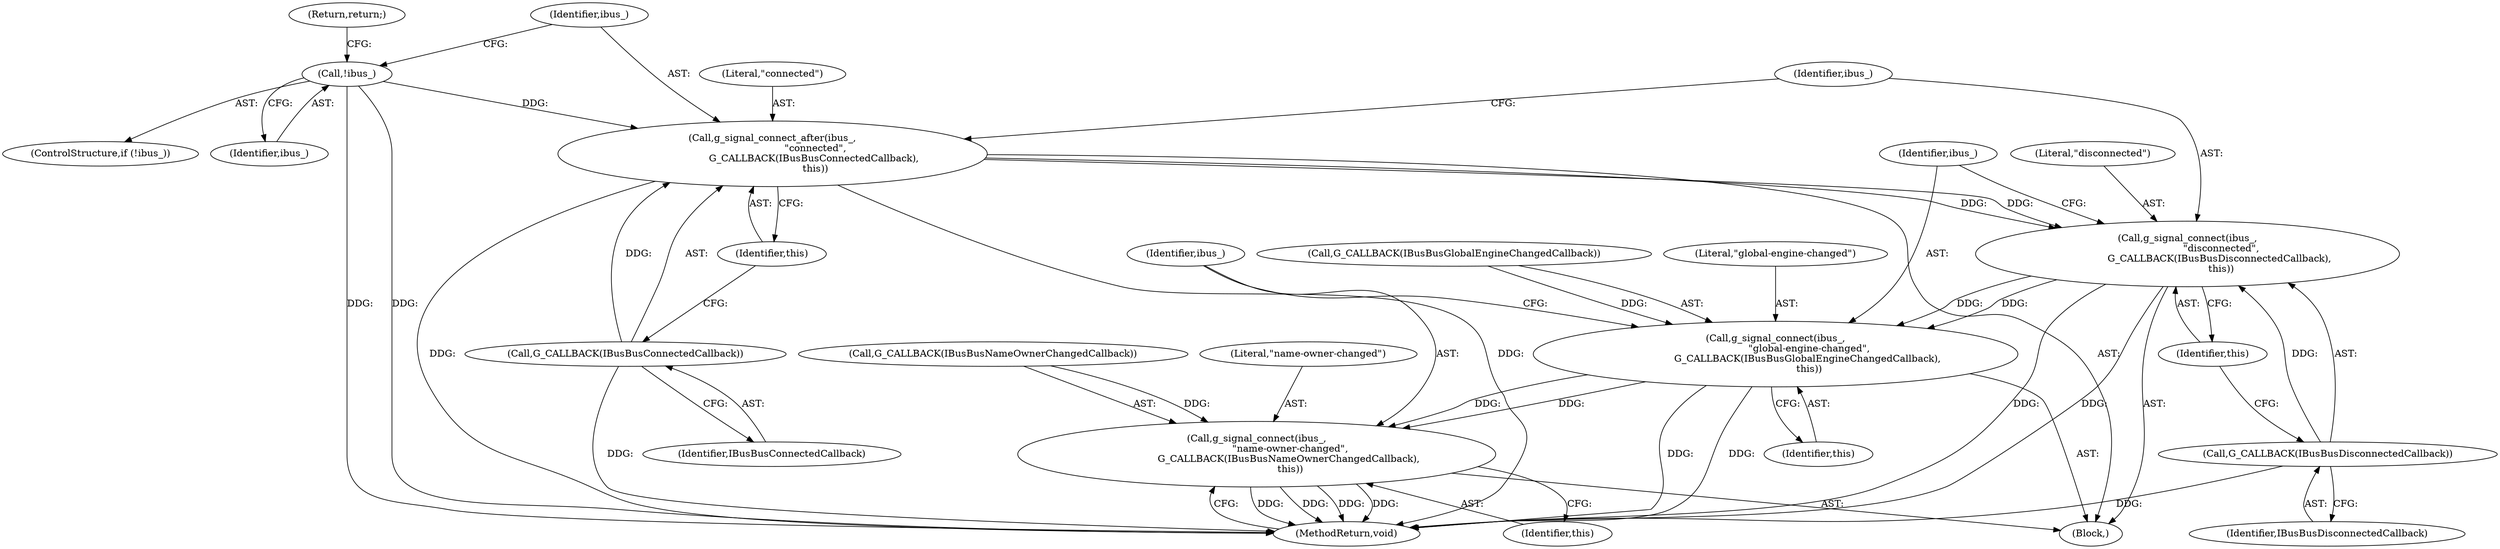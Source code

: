 digraph "1_Chrome_dc7b094a338c6c521f918f478e993f0f74bbea0d_53@API" {
"1000113" [label="(Call,g_signal_connect(ibus_,\n                      \"disconnected\",\n                     G_CALLBACK(IBusBusDisconnectedCallback),\n                      this))"];
"1000107" [label="(Call,g_signal_connect_after(ibus_,\n                            \"connected\",\n                           G_CALLBACK(IBusBusConnectedCallback),\n                            this))"];
"1000103" [label="(Call,!ibus_)"];
"1000110" [label="(Call,G_CALLBACK(IBusBusConnectedCallback))"];
"1000116" [label="(Call,G_CALLBACK(IBusBusDisconnectedCallback))"];
"1000119" [label="(Call,g_signal_connect(ibus_,\n                      \"global-engine-changed\",\n                     G_CALLBACK(IBusBusGlobalEngineChangedCallback),\n                      this))"];
"1000125" [label="(Call,g_signal_connect(ibus_,\n                      \"name-owner-changed\",\n                     G_CALLBACK(IBusBusNameOwnerChangedCallback),\n                      this))"];
"1000101" [label="(Block,)"];
"1000117" [label="(Identifier,IBusBusDisconnectedCallback)"];
"1000119" [label="(Call,g_signal_connect(ibus_,\n                      \"global-engine-changed\",\n                     G_CALLBACK(IBusBusGlobalEngineChangedCallback),\n                      this))"];
"1000110" [label="(Call,G_CALLBACK(IBusBusConnectedCallback))"];
"1000103" [label="(Call,!ibus_)"];
"1000108" [label="(Identifier,ibus_)"];
"1000115" [label="(Literal,\"disconnected\")"];
"1000118" [label="(Identifier,this)"];
"1000113" [label="(Call,g_signal_connect(ibus_,\n                      \"disconnected\",\n                     G_CALLBACK(IBusBusDisconnectedCallback),\n                      this))"];
"1000111" [label="(Identifier,IBusBusConnectedCallback)"];
"1000106" [label="(Return,return;)"];
"1000112" [label="(Identifier,this)"];
"1000131" [label="(MethodReturn,void)"];
"1000107" [label="(Call,g_signal_connect_after(ibus_,\n                            \"connected\",\n                           G_CALLBACK(IBusBusConnectedCallback),\n                            this))"];
"1000104" [label="(Identifier,ibus_)"];
"1000122" [label="(Call,G_CALLBACK(IBusBusGlobalEngineChangedCallback))"];
"1000128" [label="(Call,G_CALLBACK(IBusBusNameOwnerChangedCallback))"];
"1000126" [label="(Identifier,ibus_)"];
"1000102" [label="(ControlStructure,if (!ibus_))"];
"1000125" [label="(Call,g_signal_connect(ibus_,\n                      \"name-owner-changed\",\n                     G_CALLBACK(IBusBusNameOwnerChangedCallback),\n                      this))"];
"1000116" [label="(Call,G_CALLBACK(IBusBusDisconnectedCallback))"];
"1000120" [label="(Identifier,ibus_)"];
"1000127" [label="(Literal,\"name-owner-changed\")"];
"1000114" [label="(Identifier,ibus_)"];
"1000130" [label="(Identifier,this)"];
"1000121" [label="(Literal,\"global-engine-changed\")"];
"1000109" [label="(Literal,\"connected\")"];
"1000124" [label="(Identifier,this)"];
"1000113" -> "1000101"  [label="AST: "];
"1000113" -> "1000118"  [label="CFG: "];
"1000114" -> "1000113"  [label="AST: "];
"1000115" -> "1000113"  [label="AST: "];
"1000116" -> "1000113"  [label="AST: "];
"1000118" -> "1000113"  [label="AST: "];
"1000120" -> "1000113"  [label="CFG: "];
"1000113" -> "1000131"  [label="DDG: "];
"1000113" -> "1000131"  [label="DDG: "];
"1000107" -> "1000113"  [label="DDG: "];
"1000107" -> "1000113"  [label="DDG: "];
"1000116" -> "1000113"  [label="DDG: "];
"1000113" -> "1000119"  [label="DDG: "];
"1000113" -> "1000119"  [label="DDG: "];
"1000107" -> "1000101"  [label="AST: "];
"1000107" -> "1000112"  [label="CFG: "];
"1000108" -> "1000107"  [label="AST: "];
"1000109" -> "1000107"  [label="AST: "];
"1000110" -> "1000107"  [label="AST: "];
"1000112" -> "1000107"  [label="AST: "];
"1000114" -> "1000107"  [label="CFG: "];
"1000107" -> "1000131"  [label="DDG: "];
"1000107" -> "1000131"  [label="DDG: "];
"1000103" -> "1000107"  [label="DDG: "];
"1000110" -> "1000107"  [label="DDG: "];
"1000103" -> "1000102"  [label="AST: "];
"1000103" -> "1000104"  [label="CFG: "];
"1000104" -> "1000103"  [label="AST: "];
"1000106" -> "1000103"  [label="CFG: "];
"1000108" -> "1000103"  [label="CFG: "];
"1000103" -> "1000131"  [label="DDG: "];
"1000103" -> "1000131"  [label="DDG: "];
"1000110" -> "1000111"  [label="CFG: "];
"1000111" -> "1000110"  [label="AST: "];
"1000112" -> "1000110"  [label="CFG: "];
"1000110" -> "1000131"  [label="DDG: "];
"1000116" -> "1000117"  [label="CFG: "];
"1000117" -> "1000116"  [label="AST: "];
"1000118" -> "1000116"  [label="CFG: "];
"1000116" -> "1000131"  [label="DDG: "];
"1000119" -> "1000101"  [label="AST: "];
"1000119" -> "1000124"  [label="CFG: "];
"1000120" -> "1000119"  [label="AST: "];
"1000121" -> "1000119"  [label="AST: "];
"1000122" -> "1000119"  [label="AST: "];
"1000124" -> "1000119"  [label="AST: "];
"1000126" -> "1000119"  [label="CFG: "];
"1000119" -> "1000131"  [label="DDG: "];
"1000119" -> "1000131"  [label="DDG: "];
"1000122" -> "1000119"  [label="DDG: "];
"1000119" -> "1000125"  [label="DDG: "];
"1000119" -> "1000125"  [label="DDG: "];
"1000125" -> "1000101"  [label="AST: "];
"1000125" -> "1000130"  [label="CFG: "];
"1000126" -> "1000125"  [label="AST: "];
"1000127" -> "1000125"  [label="AST: "];
"1000128" -> "1000125"  [label="AST: "];
"1000130" -> "1000125"  [label="AST: "];
"1000131" -> "1000125"  [label="CFG: "];
"1000125" -> "1000131"  [label="DDG: "];
"1000125" -> "1000131"  [label="DDG: "];
"1000125" -> "1000131"  [label="DDG: "];
"1000125" -> "1000131"  [label="DDG: "];
"1000128" -> "1000125"  [label="DDG: "];
}
